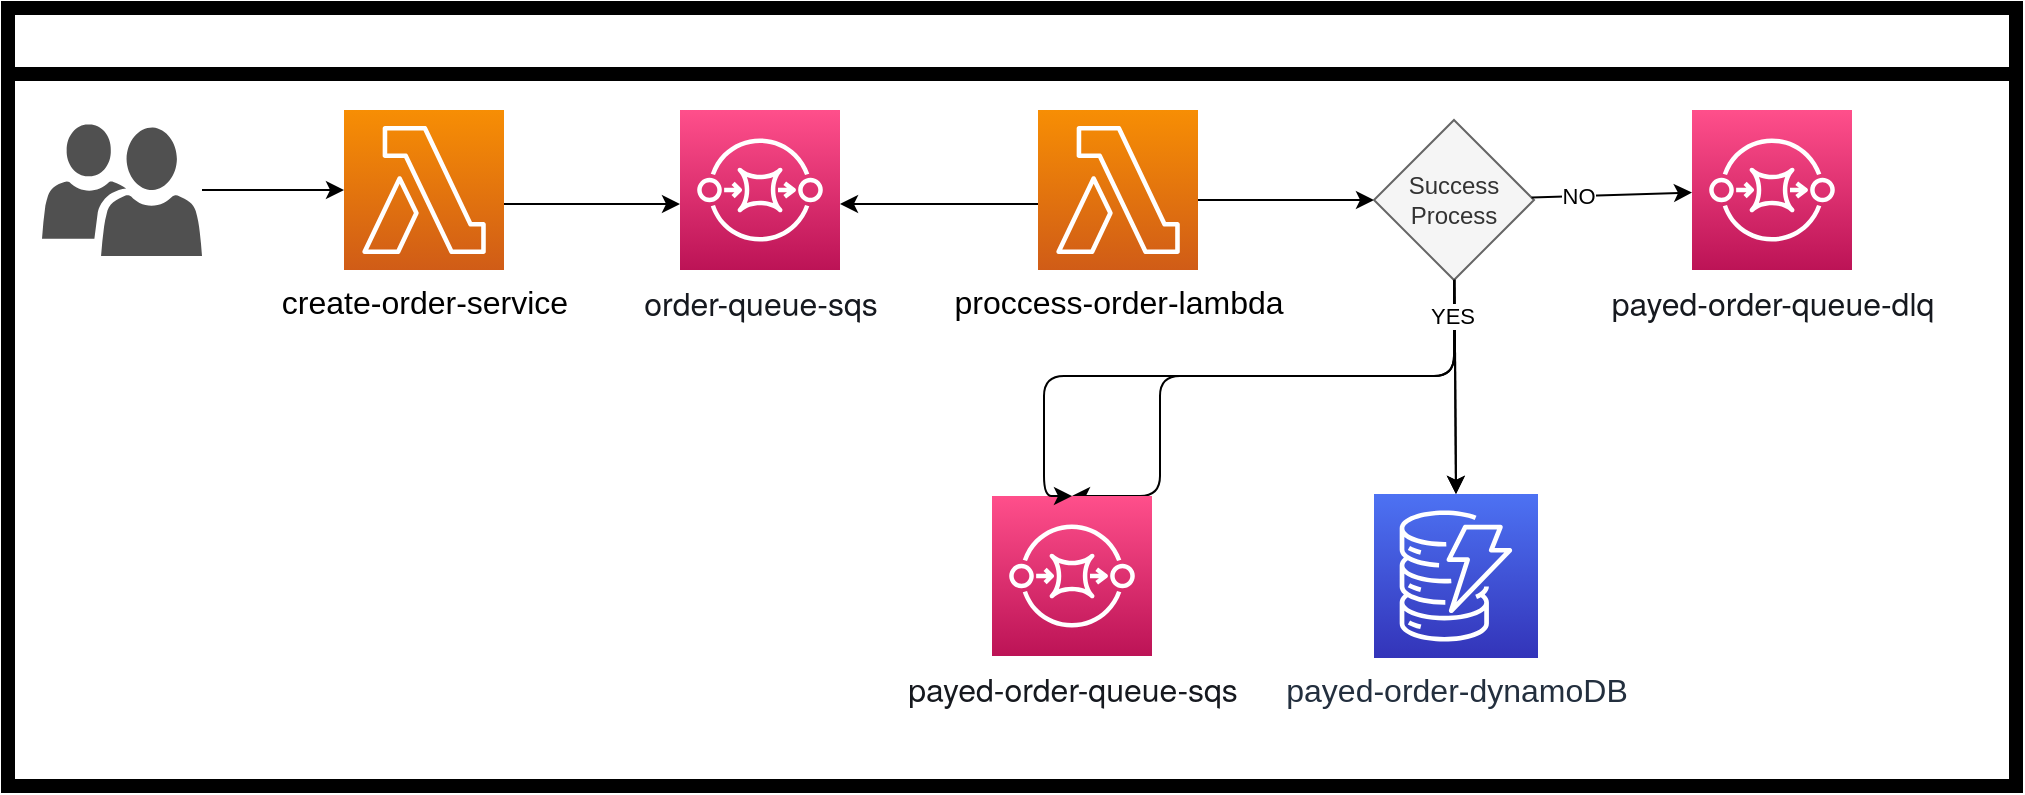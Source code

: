 <mxfile>
    <diagram id="U7Wf0fb3UxXDUE2pneNa" name="Page-1">
        <mxGraphModel dx="1130" dy="1879" grid="0" gridSize="10" guides="1" tooltips="1" connect="1" arrows="1" fold="1" page="1" pageScale="1" pageWidth="850" pageHeight="1100" background="#ffffff" math="0" shadow="0">
            <root>
                <mxCell id="0"/>
                <mxCell id="1" parent="0"/>
                <mxCell id="40" value="Create order group" style="swimlane;whiteSpace=wrap;html=1;labelBackgroundColor=none;strokeWidth=7;fontSize=16;fontColor=#FFFFFF;startSize=33;" parent="1" vertex="1">
                    <mxGeometry x="65" y="-112" width="1004" height="389" as="geometry"/>
                </mxCell>
                <mxCell id="10" value="" style="sketch=0;pointerEvents=1;shadow=0;dashed=0;html=1;strokeColor=none;labelPosition=center;verticalLabelPosition=bottom;verticalAlign=top;align=center;fillColor=#505050;shape=mxgraph.mscae.intune.user_group;" parent="40" vertex="1">
                    <mxGeometry x="17" y="58" width="80" height="66" as="geometry"/>
                </mxCell>
                <mxCell id="12" value="&lt;h5 style=&quot;font-family: &amp;quot;Amazon Ember&amp;quot;, &amp;quot;Helvetica Neue&amp;quot;, Roboto, Arial, sans-serif; font-weight: var(--font-weight-heading-xs-lfmr92, 400); margin-block: 0px; padding-block: var(--space-xxs-9rrxti, 4px); padding-inline: 0px; color: rgb(22, 25, 31); font-size: var(--font-size-heading-xs-pz04z3, 16px); line-height: var(--line-height-heading-xs-jsenn1, 20px); -webkit-font-smoothing: var(--font-smoothing-webkit-8fiijr, auto); text-align: start; background-color: rgb(255, 255, 255); padding: 0px;&quot;&gt;order-queue-sqs&lt;/h5&gt;" style="sketch=0;points=[[0,0,0],[0.25,0,0],[0.5,0,0],[0.75,0,0],[1,0,0],[0,1,0],[0.25,1,0],[0.5,1,0],[0.75,1,0],[1,1,0],[0,0.25,0],[0,0.5,0],[0,0.75,0],[1,0.25,0],[1,0.5,0],[1,0.75,0]];outlineConnect=0;fontColor=#232F3E;gradientColor=#FF4F8B;gradientDirection=north;fillColor=#BC1356;strokeColor=#ffffff;dashed=0;verticalLabelPosition=bottom;verticalAlign=top;align=center;html=1;fontSize=12;fontStyle=0;aspect=fixed;shape=mxgraph.aws4.resourceIcon;resIcon=mxgraph.aws4.sqs;" parent="40" vertex="1">
                    <mxGeometry x="336" y="51" width="80" height="80" as="geometry"/>
                </mxCell>
                <mxCell id="16" style="edgeStyle=none;html=1;entryX=0;entryY=0.5;entryDx=0;entryDy=0;entryPerimeter=0;strokeColor=#000000;fontColor=#000000;" parent="40" edge="1">
                    <mxGeometry relative="1" as="geometry">
                        <mxPoint x="248" y="98" as="sourcePoint"/>
                        <mxPoint x="336" y="98" as="targetPoint"/>
                    </mxGeometry>
                </mxCell>
                <mxCell id="13" value="&lt;font style=&quot;font-size: 16px;&quot; color=&quot;#000000&quot;&gt;&lt;span style=&quot;font-family: Helvetica; font-style: normal; font-variant-ligatures: normal; font-variant-caps: normal; font-weight: 400; letter-spacing: normal; orphans: 2; text-align: center; text-indent: 0px; text-transform: none; widows: 2; word-spacing: 0px; -webkit-text-stroke-width: 0px; text-decoration-thickness: initial; text-decoration-style: initial; text-decoration-color: initial; float: none; display: inline !important;&quot;&gt;create-order-service&lt;/span&gt;&lt;/font&gt;" style="sketch=0;points=[[0,0,0],[0.25,0,0],[0.5,0,0],[0.75,0,0],[1,0,0],[0,1,0],[0.25,1,0],[0.5,1,0],[0.75,1,0],[1,1,0],[0,0.25,0],[0,0.5,0],[0,0.75,0],[1,0.25,0],[1,0.5,0],[1,0.75,0]];outlineConnect=0;fontColor=#232F3E;gradientColor=#F78E04;gradientDirection=north;fillColor=#D05C17;strokeColor=#ffffff;dashed=0;verticalLabelPosition=bottom;verticalAlign=top;align=center;html=1;fontSize=12;fontStyle=0;aspect=fixed;shape=mxgraph.aws4.resourceIcon;resIcon=mxgraph.aws4.lambda;" parent="40" vertex="1">
                    <mxGeometry x="168" y="51" width="80" height="80" as="geometry"/>
                </mxCell>
                <mxCell id="11" style="edgeStyle=none;html=1;strokeColor=#000000;entryX=0;entryY=0.5;entryDx=0;entryDy=0;entryPerimeter=0;" parent="40" source="10" target="13" edge="1">
                    <mxGeometry relative="1" as="geometry">
                        <mxPoint x="80" y="70" as="sourcePoint"/>
                        <mxPoint x="168" y="70" as="targetPoint"/>
                    </mxGeometry>
                </mxCell>
                <mxCell id="19" style="edgeStyle=none;html=1;strokeColor=#000000;fontSize=16;fontColor=#000000;" parent="40" edge="1">
                    <mxGeometry relative="1" as="geometry">
                        <mxPoint x="515" y="98" as="sourcePoint"/>
                        <mxPoint x="416" y="98" as="targetPoint"/>
                    </mxGeometry>
                </mxCell>
                <mxCell id="43" style="edgeStyle=none;html=1;entryX=0;entryY=0.5;entryDx=0;entryDy=0;strokeColor=#000000;" parent="40" target="41" edge="1">
                    <mxGeometry relative="1" as="geometry">
                        <mxPoint x="592" y="96" as="sourcePoint"/>
                    </mxGeometry>
                </mxCell>
                <mxCell id="18" value="&lt;font style=&quot;font-size: 16px;&quot; color=&quot;#000000&quot;&gt;&lt;span style=&quot;font-family: Helvetica; font-style: normal; font-variant-ligatures: normal; font-variant-caps: normal; font-weight: 400; letter-spacing: normal; orphans: 2; text-align: center; text-indent: 0px; text-transform: none; widows: 2; word-spacing: 0px; -webkit-text-stroke-width: 0px; text-decoration-thickness: initial; text-decoration-style: initial; text-decoration-color: initial; float: none; display: inline !important;&quot;&gt;proccess-order-lambda&lt;/span&gt;&lt;/font&gt;" style="sketch=0;points=[[0,0,0],[0.25,0,0],[0.5,0,0],[0.75,0,0],[1,0,0],[0,1,0],[0.25,1,0],[0.5,1,0],[0.75,1,0],[1,1,0],[0,0.25,0],[0,0.5,0],[0,0.75,0],[1,0.25,0],[1,0.5,0],[1,0.75,0]];outlineConnect=0;fontColor=#232F3E;gradientColor=#F78E04;gradientDirection=north;fillColor=#D05C17;strokeColor=#ffffff;dashed=0;verticalLabelPosition=bottom;verticalAlign=top;align=center;html=1;fontSize=12;fontStyle=0;aspect=fixed;shape=mxgraph.aws4.resourceIcon;resIcon=mxgraph.aws4.lambda;" parent="40" vertex="1">
                    <mxGeometry x="515" y="51" width="80" height="80" as="geometry"/>
                </mxCell>
                <mxCell id="21" value="&lt;font style=&quot;font-size: 16px;&quot;&gt;payed-order-dynamoDB&lt;/font&gt;" style="sketch=0;points=[[0,0,0],[0.25,0,0],[0.5,0,0],[0.75,0,0],[1,0,0],[0,1,0],[0.25,1,0],[0.5,1,0],[0.75,1,0],[1,1,0],[0,0.25,0],[0,0.5,0],[0,0.75,0],[1,0.25,0],[1,0.5,0],[1,0.75,0]];outlineConnect=0;fontColor=#232F3E;gradientColor=#4D72F3;gradientDirection=north;fillColor=#3334B9;strokeColor=#ffffff;dashed=0;verticalLabelPosition=bottom;verticalAlign=top;align=center;html=1;fontSize=12;fontStyle=0;aspect=fixed;shape=mxgraph.aws4.resourceIcon;resIcon=mxgraph.aws4.dynamodb;labelBackgroundColor=none;" parent="40" vertex="1">
                    <mxGeometry x="683" y="243" width="82" height="82" as="geometry"/>
                </mxCell>
                <mxCell id="46" style="edgeStyle=none;html=1;entryX=0.5;entryY=0;entryDx=0;entryDy=0;entryPerimeter=0;" parent="40" source="41" target="21" edge="1">
                    <mxGeometry relative="1" as="geometry"/>
                </mxCell>
                <mxCell id="47" style="edgeStyle=orthogonalEdgeStyle;html=1;entryX=0.5;entryY=0;entryDx=0;entryDy=0;entryPerimeter=0;" parent="40" source="41" target="25" edge="1">
                    <mxGeometry relative="1" as="geometry">
                        <Array as="points">
                            <mxPoint x="723" y="184"/>
                            <mxPoint x="576" y="184"/>
                        </Array>
                    </mxGeometry>
                </mxCell>
                <mxCell id="41" value="Success Process" style="rhombus;whiteSpace=wrap;html=1;fillColor=#f5f5f5;fontColor=#333333;strokeColor=#666666;" parent="40" vertex="1">
                    <mxGeometry x="683" y="56" width="80" height="80" as="geometry"/>
                </mxCell>
                <mxCell id="25" value="&lt;h5 style=&quot;font-family: &amp;quot;Amazon Ember&amp;quot;, &amp;quot;Helvetica Neue&amp;quot;, Roboto, Arial, sans-serif; font-weight: var(--font-weight-heading-xs-lfmr92, 400); margin-block: 0px; padding-block: var(--space-xxs-9rrxti, 4px); padding-inline: 0px; color: rgb(22, 25, 31); font-size: var(--font-size-heading-xs-pz04z3, 16px); line-height: var(--line-height-heading-xs-jsenn1, 20px); -webkit-font-smoothing: var(--font-smoothing-webkit-8fiijr, auto); text-align: start; background-color: rgb(255, 255, 255); padding: 0px;&quot;&gt;payed-order-queue-sqs&lt;/h5&gt;" style="sketch=0;points=[[0,0,0],[0.25,0,0],[0.5,0,0],[0.75,0,0],[1,0,0],[0,1,0],[0.25,1,0],[0.5,1,0],[0.75,1,0],[1,1,0],[0,0.25,0],[0,0.5,0],[0,0.75,0],[1,0.25,0],[1,0.5,0],[1,0.75,0]];outlineConnect=0;fontColor=#232F3E;gradientColor=#FF4F8B;gradientDirection=north;fillColor=#BC1356;strokeColor=#ffffff;dashed=0;verticalLabelPosition=bottom;verticalAlign=top;align=center;html=1;fontSize=12;fontStyle=0;aspect=fixed;shape=mxgraph.aws4.resourceIcon;resIcon=mxgraph.aws4.sqs;" parent="40" vertex="1">
                    <mxGeometry x="492" y="244" width="80" height="80" as="geometry"/>
                </mxCell>
                <mxCell id="45" value="&lt;h5 style=&quot;font-family: &amp;quot;Amazon Ember&amp;quot;, &amp;quot;Helvetica Neue&amp;quot;, Roboto, Arial, sans-serif; font-weight: var(--font-weight-heading-xs-lfmr92, 400); margin-block: 0px; padding-block: var(--space-xxs-9rrxti, 4px); padding-inline: 0px; color: rgb(22, 25, 31); font-size: var(--font-size-heading-xs-pz04z3, 16px); line-height: var(--line-height-heading-xs-jsenn1, 20px); -webkit-font-smoothing: var(--font-smoothing-webkit-8fiijr, auto); text-align: start; background-color: rgb(255, 255, 255); padding: 0px;&quot;&gt;payed-order-queue-dlq&lt;/h5&gt;" style="sketch=0;points=[[0,0,0],[0.25,0,0],[0.5,0,0],[0.75,0,0],[1,0,0],[0,1,0],[0.25,1,0],[0.5,1,0],[0.75,1,0],[1,1,0],[0,0.25,0],[0,0.5,0],[0,0.75,0],[1,0.25,0],[1,0.5,0],[1,0.75,0]];outlineConnect=0;fontColor=#232F3E;gradientColor=#FF4F8B;gradientDirection=north;fillColor=#BC1356;strokeColor=#ffffff;dashed=0;verticalLabelPosition=bottom;verticalAlign=top;align=center;html=1;fontSize=12;fontStyle=0;aspect=fixed;shape=mxgraph.aws4.resourceIcon;resIcon=mxgraph.aws4.sqs;" parent="40" vertex="1">
                    <mxGeometry x="842" y="51" width="80" height="80" as="geometry"/>
                </mxCell>
                <mxCell id="44" style="edgeStyle=none;html=1;strokeColor=#000000;" parent="40" source="41" target="45" edge="1">
                    <mxGeometry relative="1" as="geometry">
                        <mxPoint x="872" y="91" as="targetPoint"/>
                    </mxGeometry>
                </mxCell>
                <mxCell id="50" value="NO" style="edgeLabel;html=1;align=center;verticalAlign=middle;resizable=0;points=[];" parent="44" vertex="1" connectable="0">
                    <mxGeometry x="-0.421" relative="1" as="geometry">
                        <mxPoint as="offset"/>
                    </mxGeometry>
                </mxCell>
                <mxCell id="48" style="edgeStyle=orthogonalEdgeStyle;html=1;entryX=0.5;entryY=0;entryDx=0;entryDy=0;entryPerimeter=0;strokeColor=#000000;" parent="40" edge="1" target="25">
                    <mxGeometry relative="1" as="geometry">
                        <mxPoint x="723" y="136" as="sourcePoint"/>
                        <mxPoint x="576" y="243" as="targetPoint"/>
                        <Array as="points">
                            <mxPoint x="723" y="184"/>
                            <mxPoint x="518" y="184"/>
                        </Array>
                    </mxGeometry>
                </mxCell>
                <mxCell id="49" style="edgeStyle=none;html=1;entryX=0.5;entryY=0;entryDx=0;entryDy=0;entryPerimeter=0;strokeColor=#000000;" parent="40" edge="1">
                    <mxGeometry relative="1" as="geometry">
                        <mxPoint x="723.27" y="135.73" as="sourcePoint"/>
                        <mxPoint x="724" y="243" as="targetPoint"/>
                    </mxGeometry>
                </mxCell>
                <mxCell id="51" value="YES" style="edgeLabel;html=1;align=center;verticalAlign=middle;resizable=0;points=[];" parent="49" vertex="1" connectable="0">
                    <mxGeometry x="-0.66" y="-2" relative="1" as="geometry">
                        <mxPoint as="offset"/>
                    </mxGeometry>
                </mxCell>
            </root>
        </mxGraphModel>
    </diagram>
</mxfile>